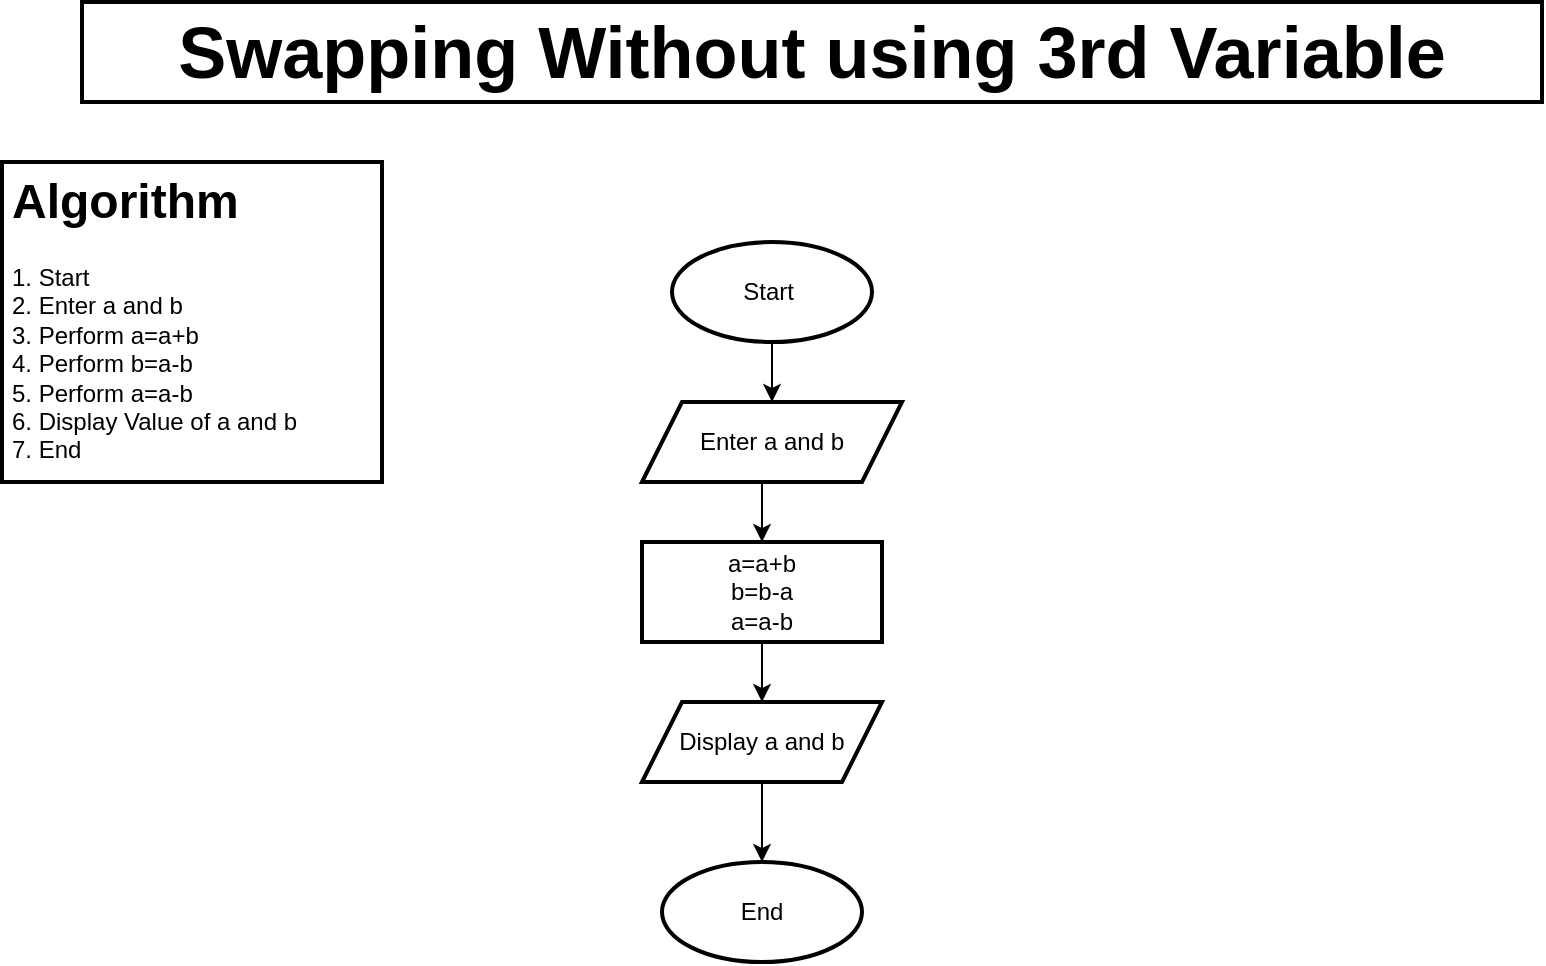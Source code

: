 <mxfile version="13.9.9" type="device"><diagram id="lyQZgxofiIP0IRN0c816" name="Page-1"><mxGraphModel dx="853" dy="487" grid="1" gridSize="10" guides="1" tooltips="1" connect="1" arrows="1" fold="1" page="1" pageScale="1" pageWidth="850" pageHeight="1100" math="0" shadow="0"><root><mxCell id="0"/><mxCell id="1" parent="0"/><mxCell id="T2X-59_L_Vz3BZtTqt4w-1" value="&lt;font style=&quot;font-size: 36px&quot;&gt;Swapping Without using 3rd Variable&lt;/font&gt;" style="text;html=1;fillColor=none;align=center;verticalAlign=middle;whiteSpace=wrap;rounded=0;fontStyle=1;strokeColor=#000000;strokeWidth=2;" vertex="1" parent="1"><mxGeometry x="90" y="160" width="730" height="50" as="geometry"/></mxCell><mxCell id="T2X-59_L_Vz3BZtTqt4w-2" value="&lt;h1&gt;Algorithm&lt;/h1&gt;&lt;div&gt;1. Start&lt;/div&gt;&lt;div&gt;2. Enter a and b&lt;/div&gt;&lt;div&gt;3. Perform a=a+b&lt;/div&gt;&lt;div&gt;4. Perform b=a-b&lt;/div&gt;&lt;div&gt;5. Perform a=a-b&lt;/div&gt;&lt;div&gt;6. Display Value of a and b&lt;/div&gt;&lt;div&gt;7. End&amp;nbsp;&lt;/div&gt;" style="text;html=1;fillColor=none;spacing=5;spacingTop=-20;whiteSpace=wrap;overflow=hidden;rounded=0;strokeWidth=2;strokeColor=#000000;" vertex="1" parent="1"><mxGeometry x="50" y="240" width="190" height="160" as="geometry"/></mxCell><mxCell id="T2X-59_L_Vz3BZtTqt4w-8" style="edgeStyle=orthogonalEdgeStyle;rounded=0;orthogonalLoop=1;jettySize=auto;html=1;exitX=0.5;exitY=1;exitDx=0;exitDy=0;entryX=0.5;entryY=0;entryDx=0;entryDy=0;" edge="1" parent="1" source="T2X-59_L_Vz3BZtTqt4w-3" target="T2X-59_L_Vz3BZtTqt4w-4"><mxGeometry relative="1" as="geometry"/></mxCell><mxCell id="T2X-59_L_Vz3BZtTqt4w-3" value="Start&amp;nbsp;" style="ellipse;whiteSpace=wrap;html=1;strokeColor=#000000;strokeWidth=2;" vertex="1" parent="1"><mxGeometry x="385" y="280" width="100" height="50" as="geometry"/></mxCell><mxCell id="T2X-59_L_Vz3BZtTqt4w-9" style="edgeStyle=orthogonalEdgeStyle;rounded=0;orthogonalLoop=1;jettySize=auto;html=1;exitX=0.5;exitY=1;exitDx=0;exitDy=0;entryX=0.5;entryY=0;entryDx=0;entryDy=0;" edge="1" parent="1" source="T2X-59_L_Vz3BZtTqt4w-4" target="T2X-59_L_Vz3BZtTqt4w-5"><mxGeometry relative="1" as="geometry"/></mxCell><mxCell id="T2X-59_L_Vz3BZtTqt4w-4" value="Enter a and b" style="shape=parallelogram;perimeter=parallelogramPerimeter;whiteSpace=wrap;html=1;fixedSize=1;strokeColor=#000000;strokeWidth=2;" vertex="1" parent="1"><mxGeometry x="370" y="360" width="130" height="40" as="geometry"/></mxCell><mxCell id="T2X-59_L_Vz3BZtTqt4w-10" style="edgeStyle=orthogonalEdgeStyle;rounded=0;orthogonalLoop=1;jettySize=auto;html=1;exitX=0.5;exitY=1;exitDx=0;exitDy=0;entryX=0.5;entryY=0;entryDx=0;entryDy=0;" edge="1" parent="1" source="T2X-59_L_Vz3BZtTqt4w-5" target="T2X-59_L_Vz3BZtTqt4w-6"><mxGeometry relative="1" as="geometry"/></mxCell><mxCell id="T2X-59_L_Vz3BZtTqt4w-5" value="a=a+b&lt;br&gt;b=b-a&lt;br&gt;a=a-b" style="rounded=0;whiteSpace=wrap;html=1;strokeColor=#000000;strokeWidth=2;" vertex="1" parent="1"><mxGeometry x="370" y="430" width="120" height="50" as="geometry"/></mxCell><mxCell id="T2X-59_L_Vz3BZtTqt4w-11" style="edgeStyle=orthogonalEdgeStyle;rounded=0;orthogonalLoop=1;jettySize=auto;html=1;exitX=0.5;exitY=1;exitDx=0;exitDy=0;entryX=0.5;entryY=0;entryDx=0;entryDy=0;" edge="1" parent="1" source="T2X-59_L_Vz3BZtTqt4w-6" target="T2X-59_L_Vz3BZtTqt4w-7"><mxGeometry relative="1" as="geometry"/></mxCell><mxCell id="T2X-59_L_Vz3BZtTqt4w-6" value="Display a and b" style="shape=parallelogram;perimeter=parallelogramPerimeter;whiteSpace=wrap;html=1;fixedSize=1;strokeColor=#000000;strokeWidth=2;" vertex="1" parent="1"><mxGeometry x="370" y="510" width="120" height="40" as="geometry"/></mxCell><mxCell id="T2X-59_L_Vz3BZtTqt4w-7" value="End" style="ellipse;whiteSpace=wrap;html=1;strokeColor=#000000;strokeWidth=2;" vertex="1" parent="1"><mxGeometry x="380" y="590" width="100" height="50" as="geometry"/></mxCell></root></mxGraphModel></diagram></mxfile>